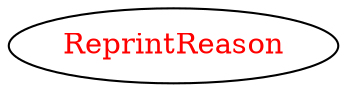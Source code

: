 digraph dependencyGraph {
 concentrate=true;
 ranksep="2.0";
 rankdir="LR"; 
 splines="ortho";
"ReprintReason" [fontcolor="red"];
}